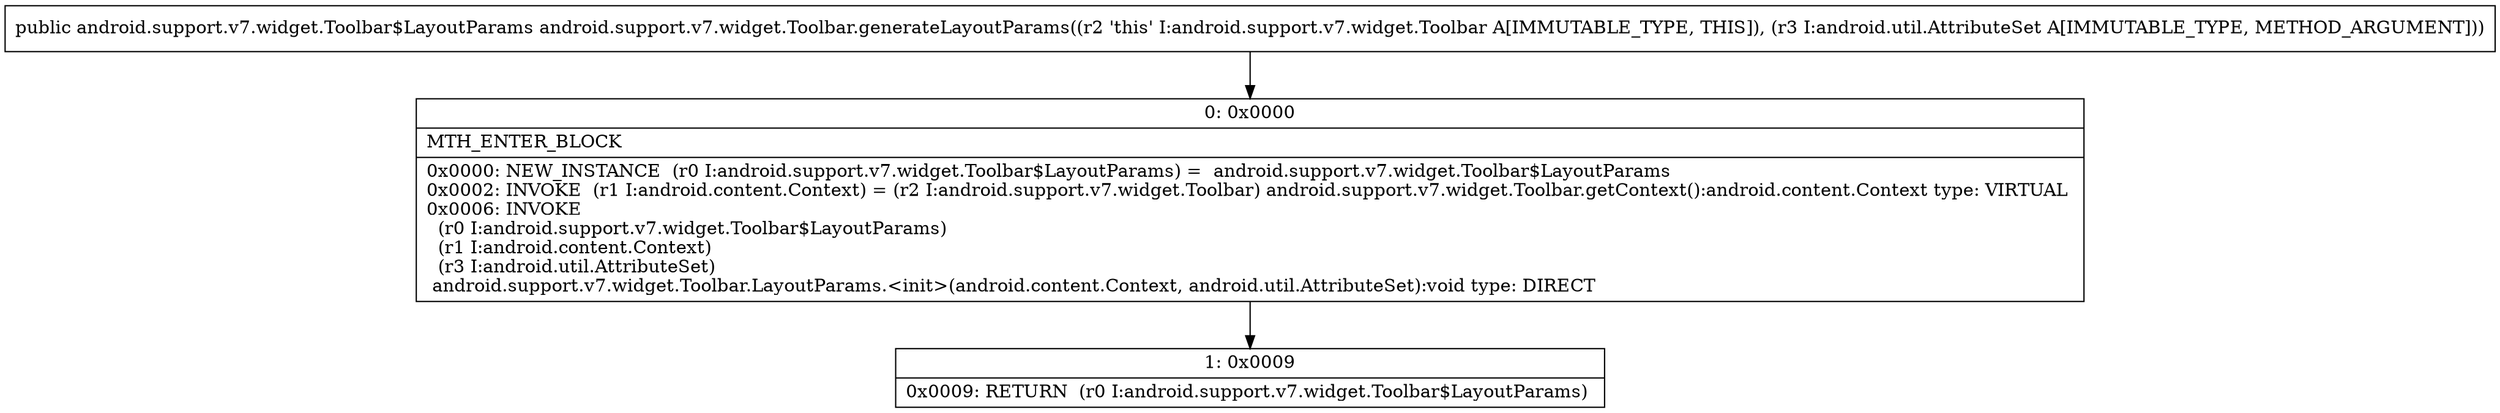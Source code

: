 digraph "CFG forandroid.support.v7.widget.Toolbar.generateLayoutParams(Landroid\/util\/AttributeSet;)Landroid\/support\/v7\/widget\/Toolbar$LayoutParams;" {
Node_0 [shape=record,label="{0\:\ 0x0000|MTH_ENTER_BLOCK\l|0x0000: NEW_INSTANCE  (r0 I:android.support.v7.widget.Toolbar$LayoutParams) =  android.support.v7.widget.Toolbar$LayoutParams \l0x0002: INVOKE  (r1 I:android.content.Context) = (r2 I:android.support.v7.widget.Toolbar) android.support.v7.widget.Toolbar.getContext():android.content.Context type: VIRTUAL \l0x0006: INVOKE  \l  (r0 I:android.support.v7.widget.Toolbar$LayoutParams)\l  (r1 I:android.content.Context)\l  (r3 I:android.util.AttributeSet)\l android.support.v7.widget.Toolbar.LayoutParams.\<init\>(android.content.Context, android.util.AttributeSet):void type: DIRECT \l}"];
Node_1 [shape=record,label="{1\:\ 0x0009|0x0009: RETURN  (r0 I:android.support.v7.widget.Toolbar$LayoutParams) \l}"];
MethodNode[shape=record,label="{public android.support.v7.widget.Toolbar$LayoutParams android.support.v7.widget.Toolbar.generateLayoutParams((r2 'this' I:android.support.v7.widget.Toolbar A[IMMUTABLE_TYPE, THIS]), (r3 I:android.util.AttributeSet A[IMMUTABLE_TYPE, METHOD_ARGUMENT])) }"];
MethodNode -> Node_0;
Node_0 -> Node_1;
}

